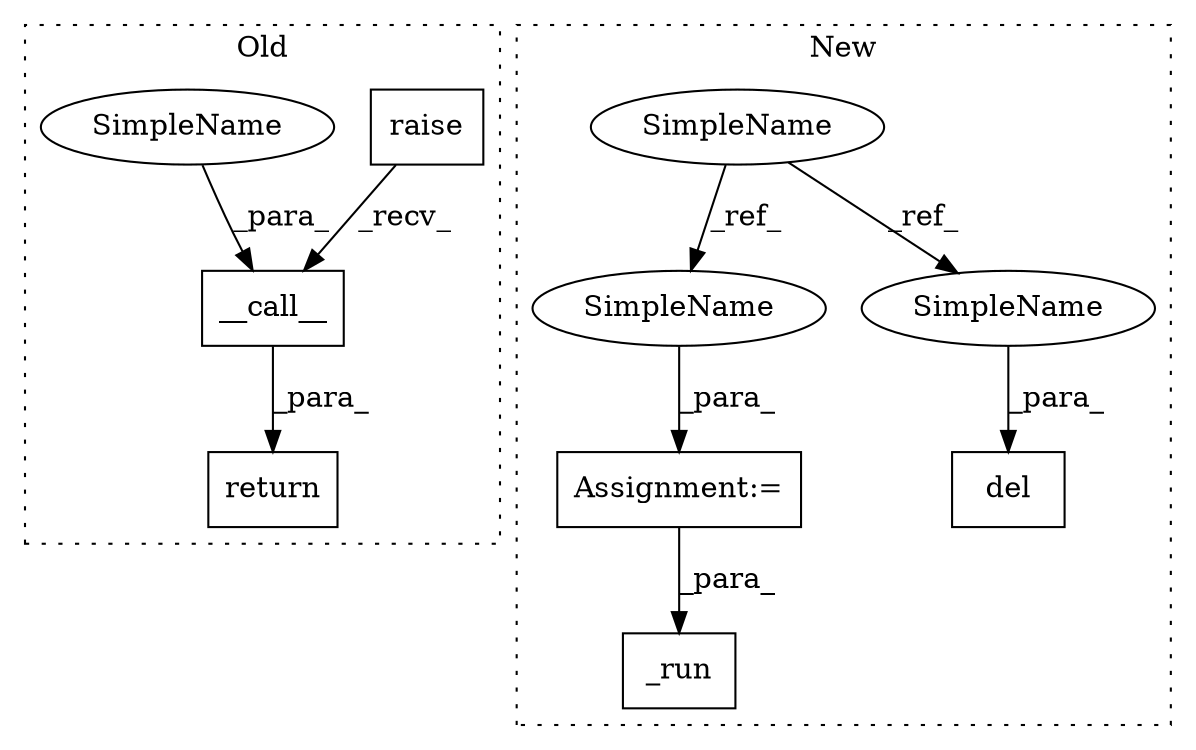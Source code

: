 digraph G {
subgraph cluster0 {
1 [label="__call__" a="32" s="10640,10742" l="9,1" shape="box"];
6 [label="raise" a="32" s="10605,10638" l="6,1" shape="box"];
7 [label="return" a="41" s="10598" l="7" shape="box"];
10 [label="SimpleName" a="42" s="10649" l="12" shape="ellipse"];
label = "Old";
style="dotted";
}
subgraph cluster1 {
2 [label="del" a="32" s="10282,10298" l="4,1" shape="box"];
3 [label="SimpleName" a="42" s="10103" l="12" shape="ellipse"];
4 [label="Assignment:=" a="7" s="10263" l="1" shape="box"];
5 [label="_run" a="32" s="10369,10443" l="5,1" shape="box"];
8 [label="SimpleName" a="42" s="10264" l="12" shape="ellipse"];
9 [label="SimpleName" a="42" s="10286" l="12" shape="ellipse"];
label = "New";
style="dotted";
}
1 -> 7 [label="_para_"];
3 -> 9 [label="_ref_"];
3 -> 8 [label="_ref_"];
4 -> 5 [label="_para_"];
6 -> 1 [label="_recv_"];
8 -> 4 [label="_para_"];
9 -> 2 [label="_para_"];
10 -> 1 [label="_para_"];
}
